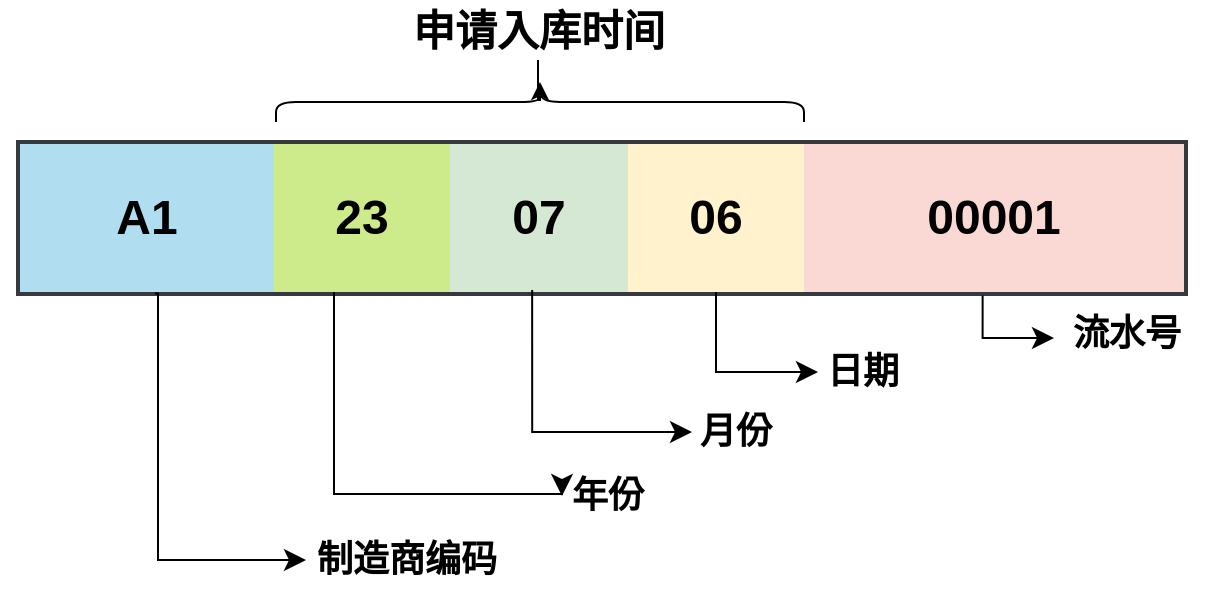 <mxfile version="21.6.1" type="github">
  <diagram name="第 1 页" id="ergHUzXghdu48mOkxfZ9">
    <mxGraphModel dx="842" dy="506" grid="0" gridSize="10" guides="1" tooltips="1" connect="1" arrows="1" fold="1" page="1" pageScale="1" pageWidth="827" pageHeight="1169" background="none" math="0" shadow="0">
      <root>
        <mxCell id="0" />
        <mxCell id="1" parent="0" />
        <mxCell id="fPxglKkb8lsgMMI8yU8m-1" value="" style="shape=table;startSize=0;container=1;collapsible=0;childLayout=tableLayout;fontSize=25;swimlaneLine=1;strokeWidth=4;perimeterSpacing=0;fontStyle=1;labelBorderColor=default;strokeColor=#36393d;gradientDirection=radial;fillColor=#cdeb8b;" vertex="1" parent="1">
          <mxGeometry x="66" y="164" width="582" height="74" as="geometry" />
        </mxCell>
        <mxCell id="fPxglKkb8lsgMMI8yU8m-2" value="" style="shape=tableRow;horizontal=0;startSize=0;swimlaneHead=0;swimlaneBody=0;strokeColor=inherit;top=0;left=0;bottom=0;right=0;collapsible=0;dropTarget=0;fillColor=none;points=[[0,0.5],[1,0.5]];portConstraint=eastwest;fontSize=16;" vertex="1" parent="fPxglKkb8lsgMMI8yU8m-1">
          <mxGeometry width="582" height="74" as="geometry" />
        </mxCell>
        <mxCell id="fPxglKkb8lsgMMI8yU8m-3" value="&lt;font style=&quot;font-size: 24px;&quot;&gt;A1&lt;/font&gt;" style="shape=partialRectangle;html=1;whiteSpace=wrap;connectable=0;strokeColor=#000000;overflow=hidden;fillColor=#b1ddf0;top=0;left=0;bottom=0;right=0;pointerEvents=1;fontSize=24;fontStyle=1;strokeWidth=20;" vertex="1" parent="fPxglKkb8lsgMMI8yU8m-2">
          <mxGeometry width="127" height="74" as="geometry">
            <mxRectangle width="127" height="74" as="alternateBounds" />
          </mxGeometry>
        </mxCell>
        <mxCell id="fPxglKkb8lsgMMI8yU8m-4" value="&lt;b style=&quot;font-size: 24px;&quot;&gt;&lt;font style=&quot;font-size: 24px;&quot;&gt;23&lt;/font&gt;&lt;/b&gt;" style="shape=partialRectangle;html=1;whiteSpace=wrap;connectable=0;strokeColor=#36393d;overflow=hidden;fillColor=#cdeb8b;top=0;left=0;bottom=0;right=0;pointerEvents=1;fontSize=24;strokeWidth=20;" vertex="1" parent="fPxglKkb8lsgMMI8yU8m-2">
          <mxGeometry x="127" width="88" height="74" as="geometry">
            <mxRectangle width="88" height="74" as="alternateBounds" />
          </mxGeometry>
        </mxCell>
        <mxCell id="fPxglKkb8lsgMMI8yU8m-118" value="&lt;b style=&quot;border-color: var(--border-color); font-size: 24px;&quot;&gt;&lt;font style=&quot;border-color: var(--border-color); font-size: 24px;&quot;&gt;07&lt;/font&gt;&lt;/b&gt;" style="shape=partialRectangle;html=1;whiteSpace=wrap;connectable=0;strokeColor=#82b366;overflow=hidden;fillColor=#d5e8d4;top=0;left=0;bottom=0;right=0;pointerEvents=1;fontSize=24;strokeWidth=20;" vertex="1" parent="fPxglKkb8lsgMMI8yU8m-2">
          <mxGeometry x="215" width="89" height="74" as="geometry">
            <mxRectangle width="89" height="74" as="alternateBounds" />
          </mxGeometry>
        </mxCell>
        <mxCell id="fPxglKkb8lsgMMI8yU8m-126" value="&lt;b style=&quot;border-color: var(--border-color); font-size: 24px;&quot;&gt;&lt;font style=&quot;border-color: var(--border-color); font-size: 24px;&quot;&gt;06&lt;/font&gt;&lt;/b&gt;" style="shape=partialRectangle;html=1;whiteSpace=wrap;connectable=0;strokeColor=#d6b656;overflow=hidden;fillColor=#fff2cc;top=0;left=0;bottom=0;right=0;pointerEvents=1;fontSize=24;strokeWidth=20;" vertex="1" parent="fPxglKkb8lsgMMI8yU8m-2">
          <mxGeometry x="304" width="88" height="74" as="geometry">
            <mxRectangle width="88" height="74" as="alternateBounds" />
          </mxGeometry>
        </mxCell>
        <mxCell id="fPxglKkb8lsgMMI8yU8m-5" value="&lt;b style=&quot;font-size: 24px;&quot;&gt;&lt;font style=&quot;font-size: 24px;&quot;&gt;00001&lt;/font&gt;&lt;/b&gt;" style="shape=partialRectangle;html=1;whiteSpace=wrap;connectable=0;strokeColor=#000000;overflow=hidden;fillColor=#fad9d5;top=0;left=0;bottom=0;right=0;pointerEvents=1;fontSize=24;strokeWidth=20;" vertex="1" parent="fPxglKkb8lsgMMI8yU8m-2">
          <mxGeometry x="392" width="190" height="74" as="geometry">
            <mxRectangle width="190" height="74" as="alternateBounds" />
          </mxGeometry>
        </mxCell>
        <mxCell id="fPxglKkb8lsgMMI8yU8m-26" value="流水号" style="text;strokeColor=none;fillColor=none;html=1;fontSize=18;fontStyle=1;verticalAlign=middle;align=center;" vertex="1" parent="1">
          <mxGeometry x="583" y="243" width="71" height="31" as="geometry" />
        </mxCell>
        <mxCell id="fPxglKkb8lsgMMI8yU8m-29" value="" style="edgeStyle=segmentEdgeStyle;endArrow=classic;html=1;curved=0;rounded=0;endSize=8;startSize=8;exitX=0.827;exitY=1.024;exitDx=0;exitDy=0;exitPerimeter=0;" edge="1" parent="1" source="fPxglKkb8lsgMMI8yU8m-1" target="fPxglKkb8lsgMMI8yU8m-26">
          <mxGeometry width="50" height="50" relative="1" as="geometry">
            <mxPoint x="440" y="373" as="sourcePoint" />
            <mxPoint x="605" y="265" as="targetPoint" />
            <Array as="points">
              <mxPoint x="547" y="261" />
            </Array>
          </mxGeometry>
        </mxCell>
        <mxCell id="fPxglKkb8lsgMMI8yU8m-30" value="&amp;nbsp;年份" style="text;strokeColor=none;fillColor=none;html=1;fontSize=18;fontStyle=1;verticalAlign=middle;align=center;" vertex="1" parent="1">
          <mxGeometry x="337" y="325" width="40" height="30" as="geometry" />
        </mxCell>
        <mxCell id="fPxglKkb8lsgMMI8yU8m-31" value="" style="edgeStyle=segmentEdgeStyle;endArrow=classic;html=1;curved=0;rounded=0;endSize=8;startSize=8;entryX=0;entryY=0.5;entryDx=0;entryDy=0;" edge="1" parent="1" target="fPxglKkb8lsgMMI8yU8m-30" source="fPxglKkb8lsgMMI8yU8m-2">
          <mxGeometry width="50" height="50" relative="1" as="geometry">
            <mxPoint x="326.04" y="330.975" as="sourcePoint" />
            <mxPoint x="317" y="370" as="targetPoint" />
            <Array as="points">
              <mxPoint x="223" y="339" />
              <mxPoint x="337" y="339" />
            </Array>
          </mxGeometry>
        </mxCell>
        <mxCell id="fPxglKkb8lsgMMI8yU8m-34" value="制造商编码" style="text;strokeColor=none;fillColor=none;html=1;fontSize=18;fontStyle=1;verticalAlign=middle;align=center;" vertex="1" parent="1">
          <mxGeometry x="209" y="352" width="100" height="40" as="geometry" />
        </mxCell>
        <mxCell id="fPxglKkb8lsgMMI8yU8m-35" value="" style="edgeStyle=segmentEdgeStyle;endArrow=classic;html=1;curved=0;rounded=0;endSize=8;startSize=8;exitX=0.116;exitY=1.009;exitDx=0;exitDy=0;exitPerimeter=0;" edge="1" parent="1" target="fPxglKkb8lsgMMI8yU8m-34" source="fPxglKkb8lsgMMI8yU8m-1">
          <mxGeometry width="50" height="50" relative="1" as="geometry">
            <mxPoint x="135" y="327" as="sourcePoint" />
            <mxPoint x="240" y="394" as="targetPoint" />
            <Array as="points">
              <mxPoint x="135" y="239" />
              <mxPoint x="135" y="372" />
            </Array>
          </mxGeometry>
        </mxCell>
        <mxCell id="fPxglKkb8lsgMMI8yU8m-131" value="日期" style="text;strokeColor=none;fillColor=none;html=1;fontSize=18;fontStyle=1;verticalAlign=middle;align=center;" vertex="1" parent="1">
          <mxGeometry x="467" y="263" width="40" height="30" as="geometry" />
        </mxCell>
        <mxCell id="fPxglKkb8lsgMMI8yU8m-134" value="" style="edgeStyle=segmentEdgeStyle;endArrow=classic;html=1;curved=0;rounded=0;endSize=8;startSize=8;" edge="1" parent="1">
          <mxGeometry width="50" height="50" relative="1" as="geometry">
            <mxPoint x="414" y="238" as="sourcePoint" />
            <mxPoint x="465" y="278" as="targetPoint" />
            <Array as="points">
              <mxPoint x="414" y="278" />
              <mxPoint x="465" y="278" />
            </Array>
          </mxGeometry>
        </mxCell>
        <mxCell id="fPxglKkb8lsgMMI8yU8m-137" value="" style="edgeStyle=segmentEdgeStyle;endArrow=classic;html=1;curved=0;rounded=0;endSize=8;startSize=8;exitX=0.44;exitY=0.986;exitDx=0;exitDy=0;exitPerimeter=0;entryX=0;entryY=0.5;entryDx=0;entryDy=0;" edge="1" parent="1" source="fPxglKkb8lsgMMI8yU8m-2">
          <mxGeometry width="50" height="50" relative="1" as="geometry">
            <mxPoint x="233" y="248" as="sourcePoint" />
            <mxPoint x="402" y="308" as="targetPoint" />
            <Array as="points">
              <mxPoint x="322" y="308" />
            </Array>
          </mxGeometry>
        </mxCell>
        <mxCell id="fPxglKkb8lsgMMI8yU8m-139" value="" style="shape=curlyBracket;whiteSpace=wrap;html=1;rounded=1;labelPosition=left;verticalLabelPosition=middle;align=right;verticalAlign=middle;direction=south;" vertex="1" parent="1">
          <mxGeometry x="194" y="133" width="264" height="20" as="geometry" />
        </mxCell>
        <mxCell id="fPxglKkb8lsgMMI8yU8m-143" value="" style="edgeStyle=orthogonalEdgeStyle;rounded=0;orthogonalLoop=1;jettySize=auto;html=1;" edge="1" parent="1" source="fPxglKkb8lsgMMI8yU8m-140" target="fPxglKkb8lsgMMI8yU8m-139">
          <mxGeometry relative="1" as="geometry" />
        </mxCell>
        <mxCell id="fPxglKkb8lsgMMI8yU8m-140" value="申请入库时间" style="text;strokeColor=none;fillColor=none;html=1;fontSize=21;fontStyle=1;verticalAlign=middle;align=center;" vertex="1" parent="1">
          <mxGeometry x="305" y="92" width="40" height="30" as="geometry" />
        </mxCell>
        <mxCell id="fPxglKkb8lsgMMI8yU8m-142" value="&amp;nbsp;月份" style="text;strokeColor=none;fillColor=none;html=1;fontSize=18;fontStyle=1;verticalAlign=middle;align=center;" vertex="1" parent="1">
          <mxGeometry x="401" y="293" width="40" height="30" as="geometry" />
        </mxCell>
      </root>
    </mxGraphModel>
  </diagram>
</mxfile>
